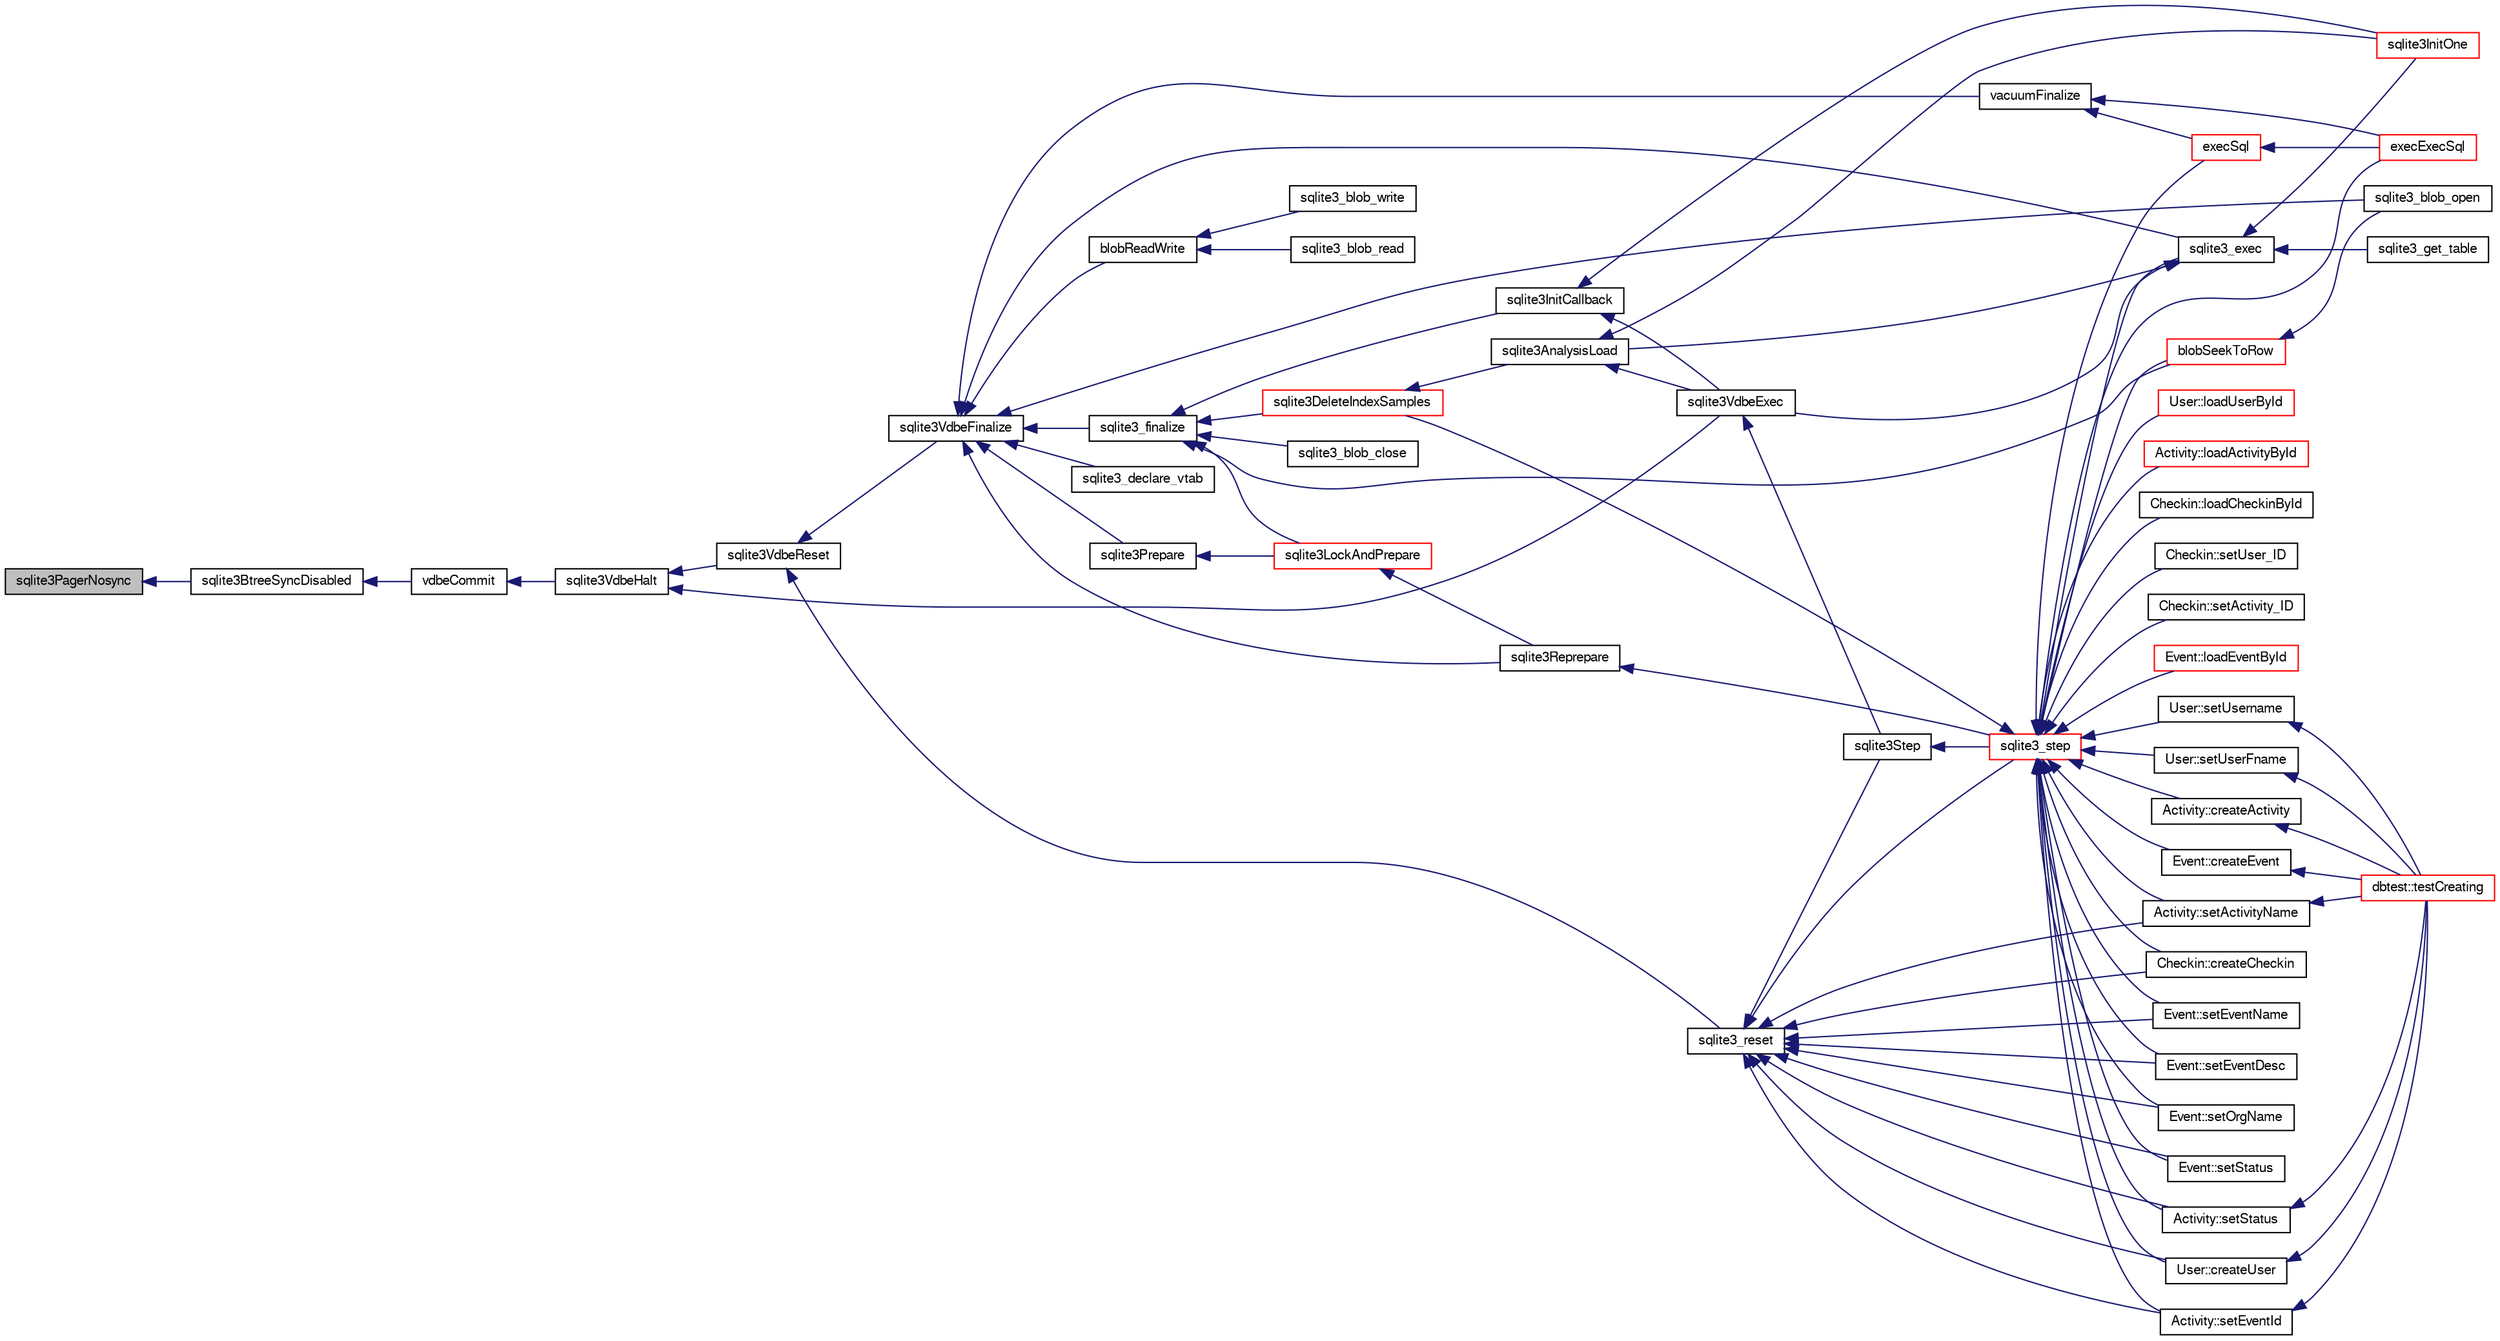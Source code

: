 digraph "sqlite3PagerNosync"
{
  edge [fontname="FreeSans",fontsize="10",labelfontname="FreeSans",labelfontsize="10"];
  node [fontname="FreeSans",fontsize="10",shape=record];
  rankdir="LR";
  Node632048 [label="sqlite3PagerNosync",height=0.2,width=0.4,color="black", fillcolor="grey75", style="filled", fontcolor="black"];
  Node632048 -> Node632049 [dir="back",color="midnightblue",fontsize="10",style="solid",fontname="FreeSans"];
  Node632049 [label="sqlite3BtreeSyncDisabled",height=0.2,width=0.4,color="black", fillcolor="white", style="filled",URL="$sqlite3_8c.html#acb2e823a141349454a5f978e291820b3"];
  Node632049 -> Node632050 [dir="back",color="midnightblue",fontsize="10",style="solid",fontname="FreeSans"];
  Node632050 [label="vdbeCommit",height=0.2,width=0.4,color="black", fillcolor="white", style="filled",URL="$sqlite3_8c.html#a5d7f1e0625451b987728f600cfe1b92d"];
  Node632050 -> Node632051 [dir="back",color="midnightblue",fontsize="10",style="solid",fontname="FreeSans"];
  Node632051 [label="sqlite3VdbeHalt",height=0.2,width=0.4,color="black", fillcolor="white", style="filled",URL="$sqlite3_8c.html#a8d1d99703d999190fbc35ecc981cb709"];
  Node632051 -> Node632052 [dir="back",color="midnightblue",fontsize="10",style="solid",fontname="FreeSans"];
  Node632052 [label="sqlite3VdbeReset",height=0.2,width=0.4,color="black", fillcolor="white", style="filled",URL="$sqlite3_8c.html#a315a913742f7267f90d46d41446353b1"];
  Node632052 -> Node632053 [dir="back",color="midnightblue",fontsize="10",style="solid",fontname="FreeSans"];
  Node632053 [label="sqlite3VdbeFinalize",height=0.2,width=0.4,color="black", fillcolor="white", style="filled",URL="$sqlite3_8c.html#af81e0c8d03b71610d3a826469f67bbd4"];
  Node632053 -> Node632054 [dir="back",color="midnightblue",fontsize="10",style="solid",fontname="FreeSans"];
  Node632054 [label="sqlite3_finalize",height=0.2,width=0.4,color="black", fillcolor="white", style="filled",URL="$sqlite3_8h.html#a801195c0f771d40bb4be1e40f3b88945"];
  Node632054 -> Node632055 [dir="back",color="midnightblue",fontsize="10",style="solid",fontname="FreeSans"];
  Node632055 [label="blobSeekToRow",height=0.2,width=0.4,color="red", fillcolor="white", style="filled",URL="$sqlite3_8c.html#afff57e13332b98c8a44a7cebe38962ab"];
  Node632055 -> Node632056 [dir="back",color="midnightblue",fontsize="10",style="solid",fontname="FreeSans"];
  Node632056 [label="sqlite3_blob_open",height=0.2,width=0.4,color="black", fillcolor="white", style="filled",URL="$sqlite3_8h.html#adb8ad839a5bdd62a43785132bc7dd518"];
  Node632054 -> Node632058 [dir="back",color="midnightblue",fontsize="10",style="solid",fontname="FreeSans"];
  Node632058 [label="sqlite3_blob_close",height=0.2,width=0.4,color="black", fillcolor="white", style="filled",URL="$sqlite3_8h.html#a8885ae884821e14e1e4501183c5833d6"];
  Node632054 -> Node632059 [dir="back",color="midnightblue",fontsize="10",style="solid",fontname="FreeSans"];
  Node632059 [label="sqlite3DeleteIndexSamples",height=0.2,width=0.4,color="red", fillcolor="white", style="filled",URL="$sqlite3_8c.html#aaeda0302fbf61397ec009f65bed047ef"];
  Node632059 -> Node632060 [dir="back",color="midnightblue",fontsize="10",style="solid",fontname="FreeSans"];
  Node632060 [label="sqlite3AnalysisLoad",height=0.2,width=0.4,color="black", fillcolor="white", style="filled",URL="$sqlite3_8c.html#a48a2301c27e1d3d68708b9b8761b5a01"];
  Node632060 -> Node632061 [dir="back",color="midnightblue",fontsize="10",style="solid",fontname="FreeSans"];
  Node632061 [label="sqlite3VdbeExec",height=0.2,width=0.4,color="black", fillcolor="white", style="filled",URL="$sqlite3_8c.html#a8ce40a614bdc56719c4d642b1e4dfb21"];
  Node632061 -> Node632062 [dir="back",color="midnightblue",fontsize="10",style="solid",fontname="FreeSans"];
  Node632062 [label="sqlite3Step",height=0.2,width=0.4,color="black", fillcolor="white", style="filled",URL="$sqlite3_8c.html#a3f2872e873e2758a4beedad1d5113554"];
  Node632062 -> Node632063 [dir="back",color="midnightblue",fontsize="10",style="solid",fontname="FreeSans"];
  Node632063 [label="sqlite3_step",height=0.2,width=0.4,color="red", fillcolor="white", style="filled",URL="$sqlite3_8h.html#ac1e491ce36b7471eb28387f7d3c74334"];
  Node632063 -> Node632064 [dir="back",color="midnightblue",fontsize="10",style="solid",fontname="FreeSans"];
  Node632064 [label="Activity::createActivity",height=0.2,width=0.4,color="black", fillcolor="white", style="filled",URL="$classActivity.html#a813cc5e52c14ab49b39014c134e3425b"];
  Node632064 -> Node632065 [dir="back",color="midnightblue",fontsize="10",style="solid",fontname="FreeSans"];
  Node632065 [label="dbtest::testCreating",height=0.2,width=0.4,color="red", fillcolor="white", style="filled",URL="$classdbtest.html#a8193e88a7df657069c8a6bd09c8243b7"];
  Node632063 -> Node632067 [dir="back",color="midnightblue",fontsize="10",style="solid",fontname="FreeSans"];
  Node632067 [label="Activity::loadActivityById",height=0.2,width=0.4,color="red", fillcolor="white", style="filled",URL="$classActivity.html#abe4ffb4f08a47212ebf9013259d9e7fd"];
  Node632063 -> Node632069 [dir="back",color="midnightblue",fontsize="10",style="solid",fontname="FreeSans"];
  Node632069 [label="Activity::setEventId",height=0.2,width=0.4,color="black", fillcolor="white", style="filled",URL="$classActivity.html#adb1d0fd0d08f473e068f0a4086bfa9ca"];
  Node632069 -> Node632065 [dir="back",color="midnightblue",fontsize="10",style="solid",fontname="FreeSans"];
  Node632063 -> Node632070 [dir="back",color="midnightblue",fontsize="10",style="solid",fontname="FreeSans"];
  Node632070 [label="Activity::setActivityName",height=0.2,width=0.4,color="black", fillcolor="white", style="filled",URL="$classActivity.html#a62dc3737b33915a36086f9dd26d16a81"];
  Node632070 -> Node632065 [dir="back",color="midnightblue",fontsize="10",style="solid",fontname="FreeSans"];
  Node632063 -> Node632071 [dir="back",color="midnightblue",fontsize="10",style="solid",fontname="FreeSans"];
  Node632071 [label="Activity::setStatus",height=0.2,width=0.4,color="black", fillcolor="white", style="filled",URL="$classActivity.html#af618135a7738f4d2a7ee147a8ef912ea"];
  Node632071 -> Node632065 [dir="back",color="midnightblue",fontsize="10",style="solid",fontname="FreeSans"];
  Node632063 -> Node632072 [dir="back",color="midnightblue",fontsize="10",style="solid",fontname="FreeSans"];
  Node632072 [label="Checkin::createCheckin",height=0.2,width=0.4,color="black", fillcolor="white", style="filled",URL="$classCheckin.html#a4e40acdf7fff0e607f6de4f24f3a163c"];
  Node632063 -> Node632073 [dir="back",color="midnightblue",fontsize="10",style="solid",fontname="FreeSans"];
  Node632073 [label="Checkin::loadCheckinById",height=0.2,width=0.4,color="black", fillcolor="white", style="filled",URL="$classCheckin.html#a3461f70ea6c68475225f2a07f78a21e0"];
  Node632063 -> Node632074 [dir="back",color="midnightblue",fontsize="10",style="solid",fontname="FreeSans"];
  Node632074 [label="Checkin::setUser_ID",height=0.2,width=0.4,color="black", fillcolor="white", style="filled",URL="$classCheckin.html#a76ab640f4f912876dbebf183db5359c6"];
  Node632063 -> Node632075 [dir="back",color="midnightblue",fontsize="10",style="solid",fontname="FreeSans"];
  Node632075 [label="Checkin::setActivity_ID",height=0.2,width=0.4,color="black", fillcolor="white", style="filled",URL="$classCheckin.html#ab2ff3ec2604ec73a42af25874a00b232"];
  Node632063 -> Node632076 [dir="back",color="midnightblue",fontsize="10",style="solid",fontname="FreeSans"];
  Node632076 [label="Event::createEvent",height=0.2,width=0.4,color="black", fillcolor="white", style="filled",URL="$classEvent.html#a77adb9f4a46ffb32c2d931f0691f5903"];
  Node632076 -> Node632065 [dir="back",color="midnightblue",fontsize="10",style="solid",fontname="FreeSans"];
  Node632063 -> Node632077 [dir="back",color="midnightblue",fontsize="10",style="solid",fontname="FreeSans"];
  Node632077 [label="Event::loadEventById",height=0.2,width=0.4,color="red", fillcolor="white", style="filled",URL="$classEvent.html#afa66cea33f722dbeecb69cc98fdea055"];
  Node632063 -> Node632078 [dir="back",color="midnightblue",fontsize="10",style="solid",fontname="FreeSans"];
  Node632078 [label="Event::setEventName",height=0.2,width=0.4,color="black", fillcolor="white", style="filled",URL="$classEvent.html#a10596b6ca077df05184e30d62b08729d"];
  Node632063 -> Node632079 [dir="back",color="midnightblue",fontsize="10",style="solid",fontname="FreeSans"];
  Node632079 [label="Event::setEventDesc",height=0.2,width=0.4,color="black", fillcolor="white", style="filled",URL="$classEvent.html#ae36b8377dcae792f1c5c4726024c981b"];
  Node632063 -> Node632080 [dir="back",color="midnightblue",fontsize="10",style="solid",fontname="FreeSans"];
  Node632080 [label="Event::setOrgName",height=0.2,width=0.4,color="black", fillcolor="white", style="filled",URL="$classEvent.html#a19aac0f776bd764563a54977656cf680"];
  Node632063 -> Node632081 [dir="back",color="midnightblue",fontsize="10",style="solid",fontname="FreeSans"];
  Node632081 [label="Event::setStatus",height=0.2,width=0.4,color="black", fillcolor="white", style="filled",URL="$classEvent.html#ab0a6b9285af0f4172eb841e2b80f8972"];
  Node632063 -> Node632055 [dir="back",color="midnightblue",fontsize="10",style="solid",fontname="FreeSans"];
  Node632063 -> Node632059 [dir="back",color="midnightblue",fontsize="10",style="solid",fontname="FreeSans"];
  Node632063 -> Node632082 [dir="back",color="midnightblue",fontsize="10",style="solid",fontname="FreeSans"];
  Node632082 [label="sqlite3_exec",height=0.2,width=0.4,color="black", fillcolor="white", style="filled",URL="$sqlite3_8h.html#a97487ec8150e0bcc8fa392ab8f0e24db"];
  Node632082 -> Node632061 [dir="back",color="midnightblue",fontsize="10",style="solid",fontname="FreeSans"];
  Node632082 -> Node632060 [dir="back",color="midnightblue",fontsize="10",style="solid",fontname="FreeSans"];
  Node632082 -> Node632083 [dir="back",color="midnightblue",fontsize="10",style="solid",fontname="FreeSans"];
  Node632083 [label="sqlite3InitOne",height=0.2,width=0.4,color="red", fillcolor="white", style="filled",URL="$sqlite3_8c.html#ac4318b25df65269906b0379251fe9b85"];
  Node632082 -> Node632184 [dir="back",color="midnightblue",fontsize="10",style="solid",fontname="FreeSans"];
  Node632184 [label="sqlite3_get_table",height=0.2,width=0.4,color="black", fillcolor="white", style="filled",URL="$sqlite3_8h.html#a5effeac4e12df57beaa35c5be1f61579"];
  Node632063 -> Node632185 [dir="back",color="midnightblue",fontsize="10",style="solid",fontname="FreeSans"];
  Node632185 [label="execSql",height=0.2,width=0.4,color="red", fillcolor="white", style="filled",URL="$sqlite3_8c.html#a7d16651b98a110662f4c265eff0246cb"];
  Node632185 -> Node632186 [dir="back",color="midnightblue",fontsize="10",style="solid",fontname="FreeSans"];
  Node632186 [label="execExecSql",height=0.2,width=0.4,color="red", fillcolor="white", style="filled",URL="$sqlite3_8c.html#ac1be09a6c047f21133d16378d301e0d4"];
  Node632063 -> Node632186 [dir="back",color="midnightblue",fontsize="10",style="solid",fontname="FreeSans"];
  Node632063 -> Node632188 [dir="back",color="midnightblue",fontsize="10",style="solid",fontname="FreeSans"];
  Node632188 [label="User::createUser",height=0.2,width=0.4,color="black", fillcolor="white", style="filled",URL="$classUser.html#a22ed673939e8cc0a136130b809bba513"];
  Node632188 -> Node632065 [dir="back",color="midnightblue",fontsize="10",style="solid",fontname="FreeSans"];
  Node632063 -> Node632189 [dir="back",color="midnightblue",fontsize="10",style="solid",fontname="FreeSans"];
  Node632189 [label="User::loadUserById",height=0.2,width=0.4,color="red", fillcolor="white", style="filled",URL="$classUser.html#a863377665b7fb83c5547dcf9727f5092"];
  Node632063 -> Node632190 [dir="back",color="midnightblue",fontsize="10",style="solid",fontname="FreeSans"];
  Node632190 [label="User::setUsername",height=0.2,width=0.4,color="black", fillcolor="white", style="filled",URL="$classUser.html#aa0497022a136cb78de785b0a39ae60b1"];
  Node632190 -> Node632065 [dir="back",color="midnightblue",fontsize="10",style="solid",fontname="FreeSans"];
  Node632063 -> Node632191 [dir="back",color="midnightblue",fontsize="10",style="solid",fontname="FreeSans"];
  Node632191 [label="User::setUserFname",height=0.2,width=0.4,color="black", fillcolor="white", style="filled",URL="$classUser.html#a72657eb55cd0ca437b4841a43f19912f"];
  Node632191 -> Node632065 [dir="back",color="midnightblue",fontsize="10",style="solid",fontname="FreeSans"];
  Node632060 -> Node632083 [dir="back",color="midnightblue",fontsize="10",style="solid",fontname="FreeSans"];
  Node632054 -> Node632249 [dir="back",color="midnightblue",fontsize="10",style="solid",fontname="FreeSans"];
  Node632249 [label="sqlite3InitCallback",height=0.2,width=0.4,color="black", fillcolor="white", style="filled",URL="$sqlite3_8c.html#a5183ff3c8b5311c7332250013ee018b3"];
  Node632249 -> Node632061 [dir="back",color="midnightblue",fontsize="10",style="solid",fontname="FreeSans"];
  Node632249 -> Node632083 [dir="back",color="midnightblue",fontsize="10",style="solid",fontname="FreeSans"];
  Node632054 -> Node632246 [dir="back",color="midnightblue",fontsize="10",style="solid",fontname="FreeSans"];
  Node632246 [label="sqlite3LockAndPrepare",height=0.2,width=0.4,color="red", fillcolor="white", style="filled",URL="$sqlite3_8c.html#a5db1ec5589aa2b02c6d979211a8789bd"];
  Node632246 -> Node632247 [dir="back",color="midnightblue",fontsize="10",style="solid",fontname="FreeSans"];
  Node632247 [label="sqlite3Reprepare",height=0.2,width=0.4,color="black", fillcolor="white", style="filled",URL="$sqlite3_8c.html#a7e2f7299cc947d07e782f6ac561fa937"];
  Node632247 -> Node632063 [dir="back",color="midnightblue",fontsize="10",style="solid",fontname="FreeSans"];
  Node632053 -> Node632056 [dir="back",color="midnightblue",fontsize="10",style="solid",fontname="FreeSans"];
  Node632053 -> Node632307 [dir="back",color="midnightblue",fontsize="10",style="solid",fontname="FreeSans"];
  Node632307 [label="blobReadWrite",height=0.2,width=0.4,color="black", fillcolor="white", style="filled",URL="$sqlite3_8c.html#a6c1d57e4337ee1b8655215c06dea4046"];
  Node632307 -> Node632308 [dir="back",color="midnightblue",fontsize="10",style="solid",fontname="FreeSans"];
  Node632308 [label="sqlite3_blob_read",height=0.2,width=0.4,color="black", fillcolor="white", style="filled",URL="$sqlite3_8h.html#ae63f397da378931a64a597069ce3532a"];
  Node632307 -> Node632309 [dir="back",color="midnightblue",fontsize="10",style="solid",fontname="FreeSans"];
  Node632309 [label="sqlite3_blob_write",height=0.2,width=0.4,color="black", fillcolor="white", style="filled",URL="$sqlite3_8h.html#a0dd24c2ce4bfd36279ed96e8266b1d87"];
  Node632053 -> Node632082 [dir="back",color="midnightblue",fontsize="10",style="solid",fontname="FreeSans"];
  Node632053 -> Node632245 [dir="back",color="midnightblue",fontsize="10",style="solid",fontname="FreeSans"];
  Node632245 [label="sqlite3Prepare",height=0.2,width=0.4,color="black", fillcolor="white", style="filled",URL="$sqlite3_8c.html#acb25890858d0bf4b12eb7aae569f0c7b"];
  Node632245 -> Node632246 [dir="back",color="midnightblue",fontsize="10",style="solid",fontname="FreeSans"];
  Node632053 -> Node632247 [dir="back",color="midnightblue",fontsize="10",style="solid",fontname="FreeSans"];
  Node632053 -> Node632310 [dir="back",color="midnightblue",fontsize="10",style="solid",fontname="FreeSans"];
  Node632310 [label="vacuumFinalize",height=0.2,width=0.4,color="black", fillcolor="white", style="filled",URL="$sqlite3_8c.html#a632db76c46aca8f067d585295d2ada31"];
  Node632310 -> Node632185 [dir="back",color="midnightblue",fontsize="10",style="solid",fontname="FreeSans"];
  Node632310 -> Node632186 [dir="back",color="midnightblue",fontsize="10",style="solid",fontname="FreeSans"];
  Node632053 -> Node632254 [dir="back",color="midnightblue",fontsize="10",style="solid",fontname="FreeSans"];
  Node632254 [label="sqlite3_declare_vtab",height=0.2,width=0.4,color="black", fillcolor="white", style="filled",URL="$sqlite3_8h.html#a65393c41da76ae1470a7c7f4b4aca600"];
  Node632052 -> Node632311 [dir="back",color="midnightblue",fontsize="10",style="solid",fontname="FreeSans"];
  Node632311 [label="sqlite3_reset",height=0.2,width=0.4,color="black", fillcolor="white", style="filled",URL="$sqlite3_8h.html#a758efebc2e95694959ab0e74b397984c"];
  Node632311 -> Node632069 [dir="back",color="midnightblue",fontsize="10",style="solid",fontname="FreeSans"];
  Node632311 -> Node632070 [dir="back",color="midnightblue",fontsize="10",style="solid",fontname="FreeSans"];
  Node632311 -> Node632071 [dir="back",color="midnightblue",fontsize="10",style="solid",fontname="FreeSans"];
  Node632311 -> Node632072 [dir="back",color="midnightblue",fontsize="10",style="solid",fontname="FreeSans"];
  Node632311 -> Node632078 [dir="back",color="midnightblue",fontsize="10",style="solid",fontname="FreeSans"];
  Node632311 -> Node632079 [dir="back",color="midnightblue",fontsize="10",style="solid",fontname="FreeSans"];
  Node632311 -> Node632080 [dir="back",color="midnightblue",fontsize="10",style="solid",fontname="FreeSans"];
  Node632311 -> Node632081 [dir="back",color="midnightblue",fontsize="10",style="solid",fontname="FreeSans"];
  Node632311 -> Node632062 [dir="back",color="midnightblue",fontsize="10",style="solid",fontname="FreeSans"];
  Node632311 -> Node632063 [dir="back",color="midnightblue",fontsize="10",style="solid",fontname="FreeSans"];
  Node632311 -> Node632188 [dir="back",color="midnightblue",fontsize="10",style="solid",fontname="FreeSans"];
  Node632051 -> Node632061 [dir="back",color="midnightblue",fontsize="10",style="solid",fontname="FreeSans"];
}
